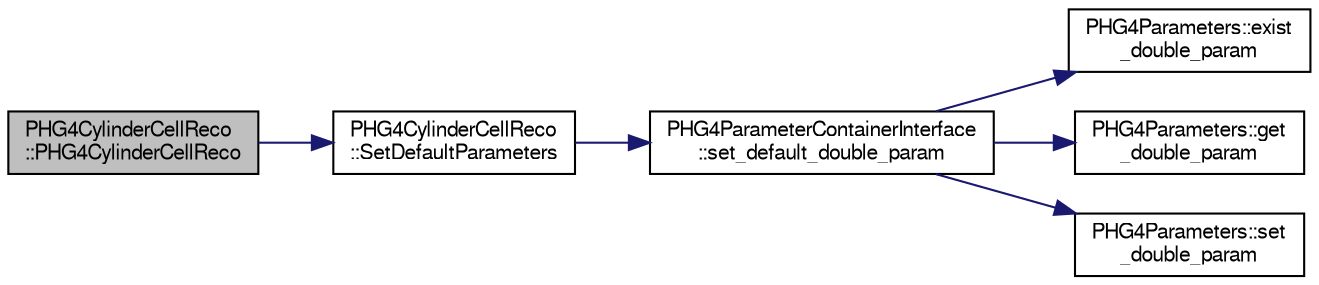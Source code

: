 digraph "PHG4CylinderCellReco::PHG4CylinderCellReco"
{
  bgcolor="transparent";
  edge [fontname="FreeSans",fontsize="10",labelfontname="FreeSans",labelfontsize="10"];
  node [fontname="FreeSans",fontsize="10",shape=record];
  rankdir="LR";
  Node1 [label="PHG4CylinderCellReco\l::PHG4CylinderCellReco",height=0.2,width=0.4,color="black", fillcolor="grey75", style="filled" fontcolor="black"];
  Node1 -> Node2 [color="midnightblue",fontsize="10",style="solid",fontname="FreeSans"];
  Node2 [label="PHG4CylinderCellReco\l::SetDefaultParameters",height=0.2,width=0.4,color="black",URL="$d5/dd0/classPHG4CylinderCellReco.html#ad65ddf63cd840e9841ebc831b8b1c392"];
  Node2 -> Node3 [color="midnightblue",fontsize="10",style="solid",fontname="FreeSans"];
  Node3 [label="PHG4ParameterContainerInterface\l::set_default_double_param",height=0.2,width=0.4,color="black",URL="$d4/d69/classPHG4ParameterContainerInterface.html#a44e6b97f10801b3d47e215c21f7c1583"];
  Node3 -> Node4 [color="midnightblue",fontsize="10",style="solid",fontname="FreeSans"];
  Node4 [label="PHG4Parameters::exist\l_double_param",height=0.2,width=0.4,color="black",URL="$da/d29/classPHG4Parameters.html#a91e3cc79c655b7d2580cab51b069cc6b"];
  Node3 -> Node5 [color="midnightblue",fontsize="10",style="solid",fontname="FreeSans"];
  Node5 [label="PHG4Parameters::get\l_double_param",height=0.2,width=0.4,color="black",URL="$da/d29/classPHG4Parameters.html#a4f94dc80ba894dc3eac307652f3a7e60"];
  Node3 -> Node6 [color="midnightblue",fontsize="10",style="solid",fontname="FreeSans"];
  Node6 [label="PHG4Parameters::set\l_double_param",height=0.2,width=0.4,color="black",URL="$da/d29/classPHG4Parameters.html#a40d8acd8a8c5475928d5b5dacf38f583"];
}
